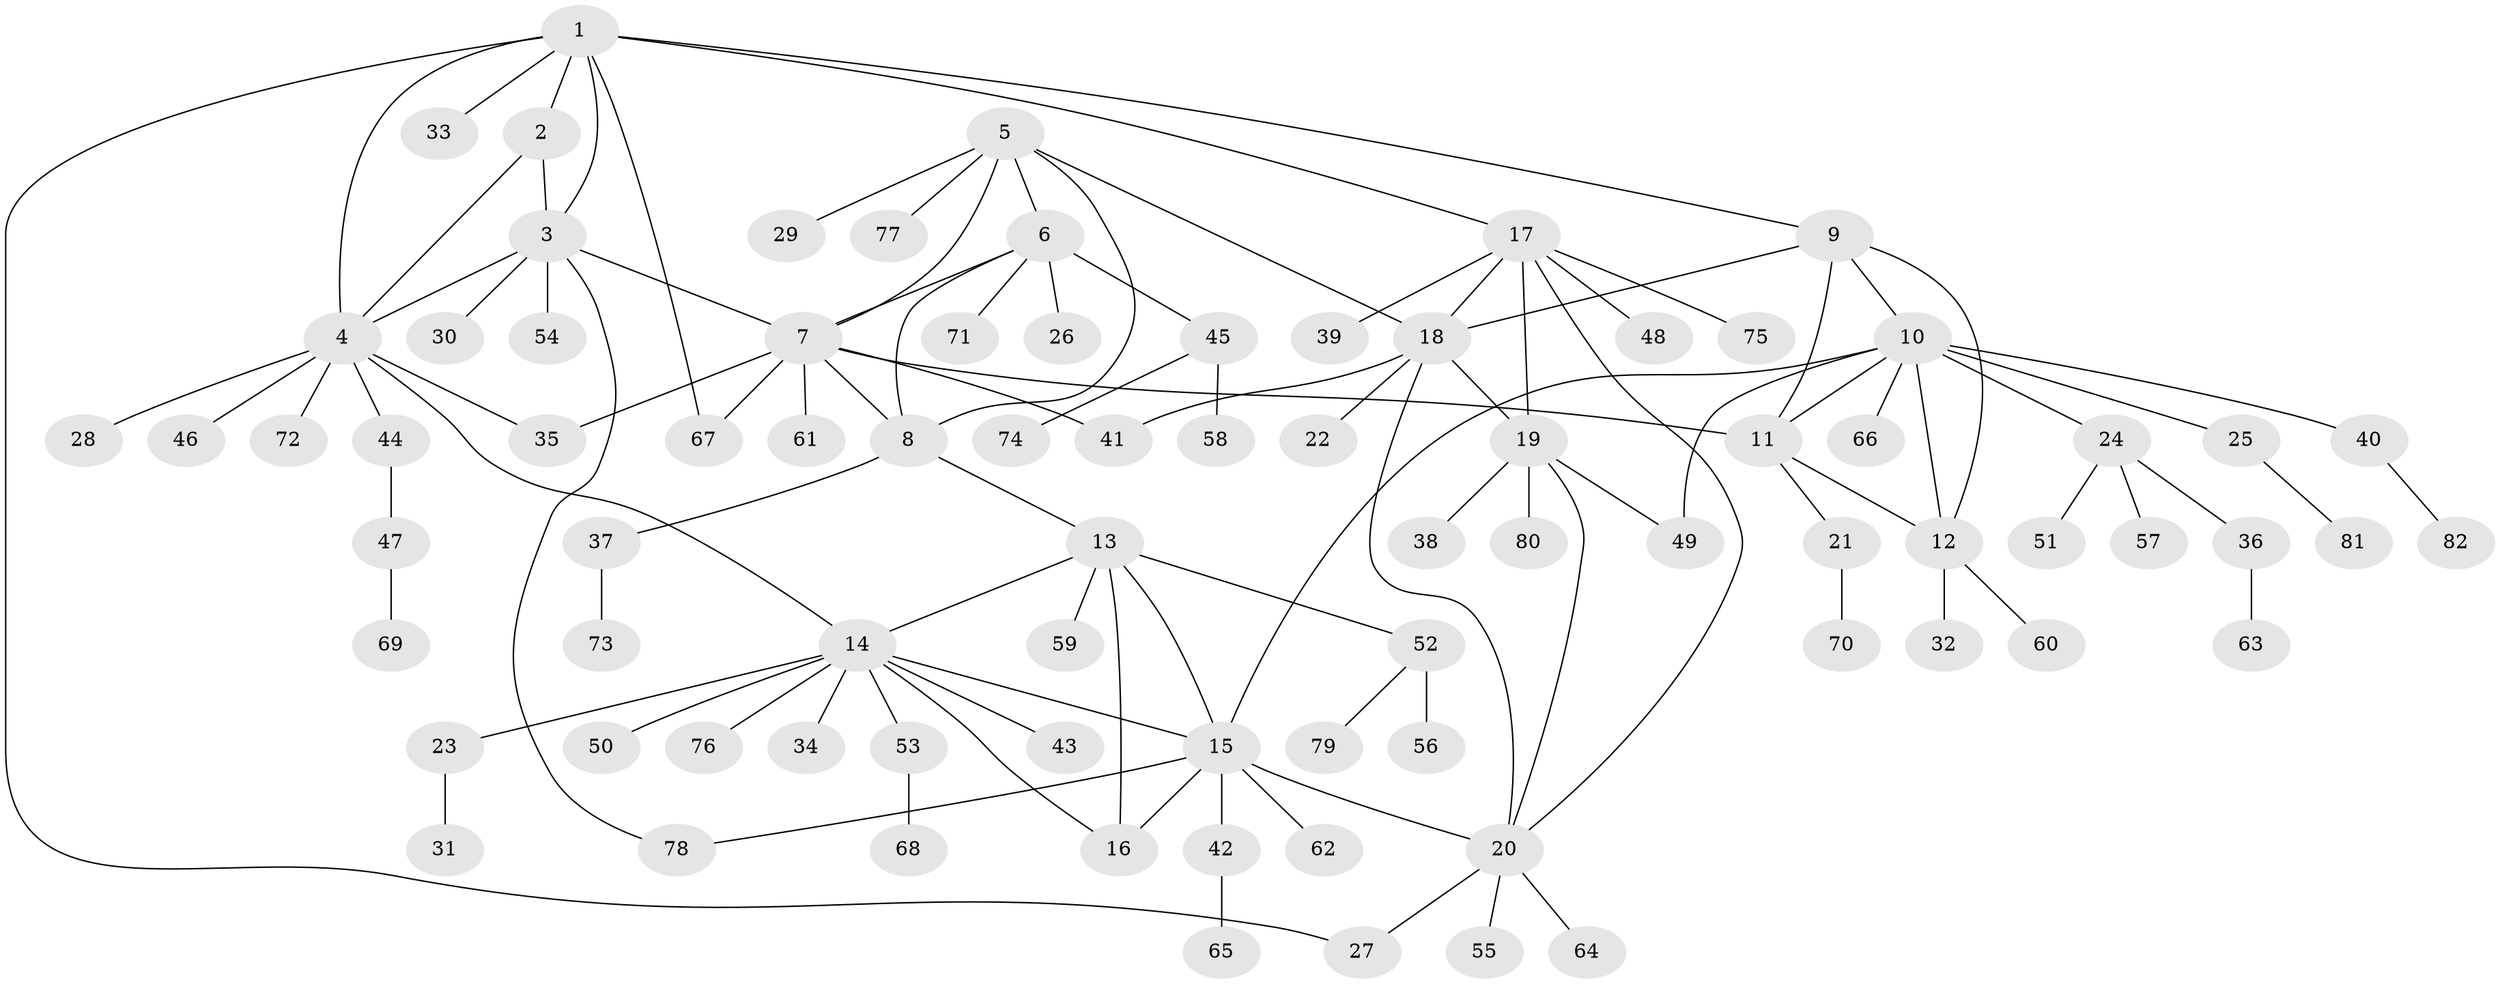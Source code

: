 // Generated by graph-tools (version 1.1) at 2025/55/03/09/25 04:55:40]
// undirected, 82 vertices, 108 edges
graph export_dot {
graph [start="1"]
  node [color=gray90,style=filled];
  1;
  2;
  3;
  4;
  5;
  6;
  7;
  8;
  9;
  10;
  11;
  12;
  13;
  14;
  15;
  16;
  17;
  18;
  19;
  20;
  21;
  22;
  23;
  24;
  25;
  26;
  27;
  28;
  29;
  30;
  31;
  32;
  33;
  34;
  35;
  36;
  37;
  38;
  39;
  40;
  41;
  42;
  43;
  44;
  45;
  46;
  47;
  48;
  49;
  50;
  51;
  52;
  53;
  54;
  55;
  56;
  57;
  58;
  59;
  60;
  61;
  62;
  63;
  64;
  65;
  66;
  67;
  68;
  69;
  70;
  71;
  72;
  73;
  74;
  75;
  76;
  77;
  78;
  79;
  80;
  81;
  82;
  1 -- 2;
  1 -- 3;
  1 -- 4;
  1 -- 9;
  1 -- 17;
  1 -- 27;
  1 -- 33;
  1 -- 67;
  2 -- 3;
  2 -- 4;
  3 -- 4;
  3 -- 7;
  3 -- 30;
  3 -- 54;
  3 -- 78;
  4 -- 14;
  4 -- 28;
  4 -- 35;
  4 -- 44;
  4 -- 46;
  4 -- 72;
  5 -- 6;
  5 -- 7;
  5 -- 8;
  5 -- 18;
  5 -- 29;
  5 -- 77;
  6 -- 7;
  6 -- 8;
  6 -- 26;
  6 -- 45;
  6 -- 71;
  7 -- 8;
  7 -- 11;
  7 -- 35;
  7 -- 41;
  7 -- 61;
  7 -- 67;
  8 -- 13;
  8 -- 37;
  9 -- 10;
  9 -- 11;
  9 -- 12;
  9 -- 18;
  10 -- 11;
  10 -- 12;
  10 -- 15;
  10 -- 24;
  10 -- 25;
  10 -- 40;
  10 -- 49;
  10 -- 66;
  11 -- 12;
  11 -- 21;
  12 -- 32;
  12 -- 60;
  13 -- 14;
  13 -- 15;
  13 -- 16;
  13 -- 52;
  13 -- 59;
  14 -- 15;
  14 -- 16;
  14 -- 23;
  14 -- 34;
  14 -- 43;
  14 -- 50;
  14 -- 53;
  14 -- 76;
  15 -- 16;
  15 -- 20;
  15 -- 42;
  15 -- 62;
  15 -- 78;
  17 -- 18;
  17 -- 19;
  17 -- 20;
  17 -- 39;
  17 -- 48;
  17 -- 75;
  18 -- 19;
  18 -- 20;
  18 -- 22;
  18 -- 41;
  19 -- 20;
  19 -- 38;
  19 -- 49;
  19 -- 80;
  20 -- 27;
  20 -- 55;
  20 -- 64;
  21 -- 70;
  23 -- 31;
  24 -- 36;
  24 -- 51;
  24 -- 57;
  25 -- 81;
  36 -- 63;
  37 -- 73;
  40 -- 82;
  42 -- 65;
  44 -- 47;
  45 -- 58;
  45 -- 74;
  47 -- 69;
  52 -- 56;
  52 -- 79;
  53 -- 68;
}
